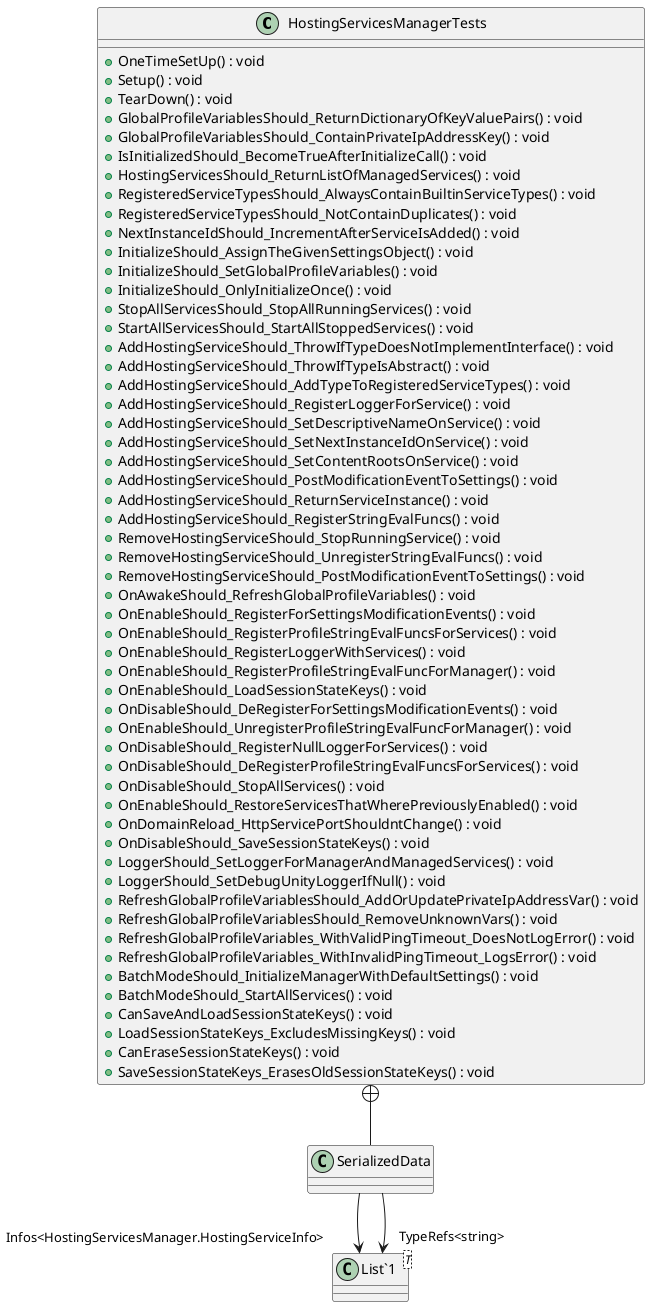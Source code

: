 @startuml
class HostingServicesManagerTests {
    + OneTimeSetUp() : void
    + Setup() : void
    + TearDown() : void
    + GlobalProfileVariablesShould_ReturnDictionaryOfKeyValuePairs() : void
    + GlobalProfileVariablesShould_ContainPrivateIpAddressKey() : void
    + IsInitializedShould_BecomeTrueAfterInitializeCall() : void
    + HostingServicesShould_ReturnListOfManagedServices() : void
    + RegisteredServiceTypesShould_AlwaysContainBuiltinServiceTypes() : void
    + RegisteredServiceTypesShould_NotContainDuplicates() : void
    + NextInstanceIdShould_IncrementAfterServiceIsAdded() : void
    + InitializeShould_AssignTheGivenSettingsObject() : void
    + InitializeShould_SetGlobalProfileVariables() : void
    + InitializeShould_OnlyInitializeOnce() : void
    + StopAllServicesShould_StopAllRunningServices() : void
    + StartAllServicesShould_StartAllStoppedServices() : void
    + AddHostingServiceShould_ThrowIfTypeDoesNotImplementInterface() : void
    + AddHostingServiceShould_ThrowIfTypeIsAbstract() : void
    + AddHostingServiceShould_AddTypeToRegisteredServiceTypes() : void
    + AddHostingServiceShould_RegisterLoggerForService() : void
    + AddHostingServiceShould_SetDescriptiveNameOnService() : void
    + AddHostingServiceShould_SetNextInstanceIdOnService() : void
    + AddHostingServiceShould_SetContentRootsOnService() : void
    + AddHostingServiceShould_PostModificationEventToSettings() : void
    + AddHostingServiceShould_ReturnServiceInstance() : void
    + AddHostingServiceShould_RegisterStringEvalFuncs() : void
    + RemoveHostingServiceShould_StopRunningService() : void
    + RemoveHostingServiceShould_UnregisterStringEvalFuncs() : void
    + RemoveHostingServiceShould_PostModificationEventToSettings() : void
    + OnAwakeShould_RefreshGlobalProfileVariables() : void
    + OnEnableShould_RegisterForSettingsModificationEvents() : void
    + OnEnableShould_RegisterProfileStringEvalFuncsForServices() : void
    + OnEnableShould_RegisterLoggerWithServices() : void
    + OnEnableShould_RegisterProfileStringEvalFuncForManager() : void
    + OnEnableShould_LoadSessionStateKeys() : void
    + OnDisableShould_DeRegisterForSettingsModificationEvents() : void
    + OnEnableShould_UnregisterProfileStringEvalFuncForManager() : void
    + OnDisableShould_RegisterNullLoggerForServices() : void
    + OnDisableShould_DeRegisterProfileStringEvalFuncsForServices() : void
    + OnDisableShould_StopAllServices() : void
    + OnEnableShould_RestoreServicesThatWherePreviouslyEnabled() : void
    + OnDomainReload_HttpServicePortShouldntChange() : void
    + OnDisableShould_SaveSessionStateKeys() : void
    + LoggerShould_SetLoggerForManagerAndManagedServices() : void
    + LoggerShould_SetDebugUnityLoggerIfNull() : void
    + RefreshGlobalProfileVariablesShould_AddOrUpdatePrivateIpAddressVar() : void
    + RefreshGlobalProfileVariablesShould_RemoveUnknownVars() : void
    + RefreshGlobalProfileVariables_WithValidPingTimeout_DoesNotLogError() : void
    + RefreshGlobalProfileVariables_WithInvalidPingTimeout_LogsError() : void
    + BatchModeShould_InitializeManagerWithDefaultSettings() : void
    + BatchModeShould_StartAllServices() : void
    + CanSaveAndLoadSessionStateKeys() : void
    + LoadSessionStateKeys_ExcludesMissingKeys() : void
    + CanEraseSessionStateKeys() : void
    + SaveSessionStateKeys_ErasesOldSessionStateKeys() : void
}
class SerializedData {
}
class "List`1"<T> {
}
HostingServicesManagerTests +-- SerializedData
SerializedData --> "Infos<HostingServicesManager.HostingServiceInfo>" "List`1"
SerializedData --> "TypeRefs<string>" "List`1"
@enduml
